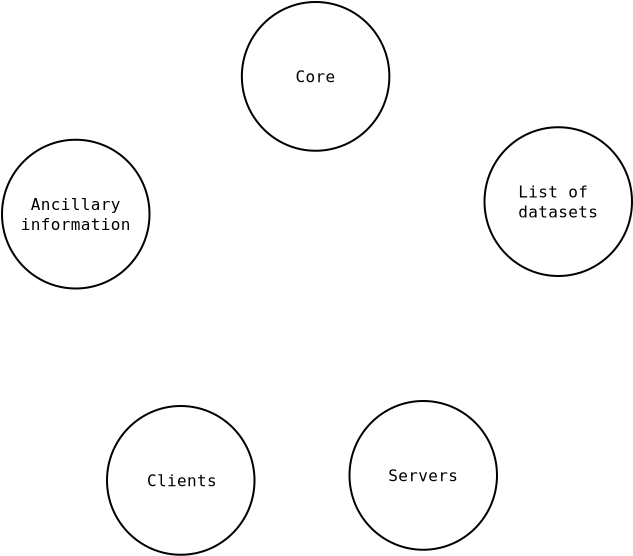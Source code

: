 <?xml version="1.0"?>
<diagram xmlns:dia="http://www.lysator.liu.se/~alla/dia/">
  <diagramdata>
    <attribute name="background">
      <color val="#ffffff"/>
    </attribute>
    <attribute name="paper">
      <composite type="paper">
        <attribute name="name">
          <string>#A4#</string>
        </attribute>
        <attribute name="tmargin">
          <real val="2.82"/>
        </attribute>
        <attribute name="bmargin">
          <real val="2.82"/>
        </attribute>
        <attribute name="lmargin">
          <real val="2.82"/>
        </attribute>
        <attribute name="rmargin">
          <real val="2.82"/>
        </attribute>
        <attribute name="is_portrait">
          <boolean val="true"/>
        </attribute>
        <attribute name="scaling">
          <real val="1"/>
        </attribute>
        <attribute name="fitto">
          <boolean val="false"/>
        </attribute>
      </composite>
    </attribute>
  </diagramdata>
  <layer name="Background" visible="true">
    <group>
      <object type="Standard - Ellipse" version="0" id="O0">
        <attribute name="obj_pos">
          <point val="13.069,23.7"/>
        </attribute>
        <attribute name="obj_bb">
          <rectangle val="13.019,23.65;20.494,31.188"/>
        </attribute>
        <attribute name="elem_corner">
          <point val="13.069,23.7"/>
        </attribute>
        <attribute name="elem_width">
          <real val="7.375"/>
        </attribute>
        <attribute name="elem_height">
          <real val="7.438"/>
        </attribute>
      </object>
      <object type="Standard - Text" version="0" id="O1">
        <attribute name="obj_pos">
          <point val="16.756,27.712"/>
        </attribute>
        <attribute name="obj_bb">
          <rectangle val="14.535,26.919;18.977,27.919"/>
        </attribute>
        <attribute name="text">
          <composite type="text">
            <attribute name="string">
              <string>#Clients#</string>
            </attribute>
            <attribute name="font">
              <font name="Courier"/>
            </attribute>
            <attribute name="height">
              <real val="1"/>
            </attribute>
            <attribute name="pos">
              <point val="16.756,27.712"/>
            </attribute>
            <attribute name="color">
              <color val="#000000"/>
            </attribute>
            <attribute name="alignment">
              <enum val="1"/>
            </attribute>
          </composite>
        </attribute>
      </object>
    </group>
    <group>
      <object type="Standard - Ellipse" version="0" id="O2">
        <attribute name="obj_pos">
          <point val="19.812,3.5"/>
        </attribute>
        <attribute name="obj_bb">
          <rectangle val="19.762,3.45;27.238,10.988"/>
        </attribute>
        <attribute name="elem_corner">
          <point val="19.812,3.5"/>
        </attribute>
        <attribute name="elem_width">
          <real val="7.375"/>
        </attribute>
        <attribute name="elem_height">
          <real val="7.438"/>
        </attribute>
      </object>
      <object type="Standard - Text" version="0" id="O3">
        <attribute name="obj_pos">
          <point val="23.5,7.512"/>
        </attribute>
        <attribute name="obj_bb">
          <rectangle val="22.188,6.719;24.812,7.719"/>
        </attribute>
        <attribute name="text">
          <composite type="text">
            <attribute name="string">
              <string>#Core#</string>
            </attribute>
            <attribute name="font">
              <font name="Courier"/>
            </attribute>
            <attribute name="height">
              <real val="1"/>
            </attribute>
            <attribute name="pos">
              <point val="23.5,7.512"/>
            </attribute>
            <attribute name="color">
              <color val="#000000"/>
            </attribute>
            <attribute name="alignment">
              <enum val="1"/>
            </attribute>
          </composite>
        </attribute>
      </object>
    </group>
    <group>
      <object type="Standard - Ellipse" version="0" id="O4">
        <attribute name="obj_pos">
          <point val="25.194,23.45"/>
        </attribute>
        <attribute name="obj_bb">
          <rectangle val="25.144,23.4;32.619,30.938"/>
        </attribute>
        <attribute name="elem_corner">
          <point val="25.194,23.45"/>
        </attribute>
        <attribute name="elem_width">
          <real val="7.375"/>
        </attribute>
        <attribute name="elem_height">
          <real val="7.438"/>
        </attribute>
      </object>
      <object type="Standard - Text" version="0" id="O5">
        <attribute name="obj_pos">
          <point val="28.881,27.462"/>
        </attribute>
        <attribute name="obj_bb">
          <rectangle val="26.66,26.669;31.102,27.669"/>
        </attribute>
        <attribute name="text">
          <composite type="text">
            <attribute name="string">
              <string>#Servers#</string>
            </attribute>
            <attribute name="font">
              <font name="Courier"/>
            </attribute>
            <attribute name="height">
              <real val="1"/>
            </attribute>
            <attribute name="pos">
              <point val="28.881,27.462"/>
            </attribute>
            <attribute name="color">
              <color val="#000000"/>
            </attribute>
            <attribute name="alignment">
              <enum val="1"/>
            </attribute>
          </composite>
        </attribute>
      </object>
    </group>
    <group>
      <object type="Standard - Ellipse" version="0" id="O6">
        <attribute name="obj_pos">
          <point val="31.944,9.762"/>
        </attribute>
        <attribute name="obj_bb">
          <rectangle val="31.894,9.713;39.369,17.25"/>
        </attribute>
        <attribute name="elem_corner">
          <point val="31.944,9.762"/>
        </attribute>
        <attribute name="elem_width">
          <real val="7.375"/>
        </attribute>
        <attribute name="elem_height">
          <real val="7.438"/>
        </attribute>
      </object>
      <object type="Standard - Text" version="0" id="O7">
        <attribute name="obj_pos">
          <point val="35.631,13.274"/>
        </attribute>
        <attribute name="obj_bb">
          <rectangle val="33.107,12.481;38.155,14.481"/>
        </attribute>
        <attribute name="text">
          <composite type="text">
            <attribute name="string">
              <string>#List of 
datasets#</string>
            </attribute>
            <attribute name="font">
              <font name="Courier"/>
            </attribute>
            <attribute name="height">
              <real val="1"/>
            </attribute>
            <attribute name="pos">
              <point val="35.631,13.274"/>
            </attribute>
            <attribute name="color">
              <color val="#000000"/>
            </attribute>
            <attribute name="alignment">
              <enum val="1"/>
            </attribute>
          </composite>
        </attribute>
      </object>
    </group>
    <group>
      <object type="Standard - Ellipse" version="0" id="O8">
        <attribute name="obj_pos">
          <point val="7.819,10.387"/>
        </attribute>
        <attribute name="obj_bb">
          <rectangle val="7.769,10.338;15.244,17.875"/>
        </attribute>
        <attribute name="elem_corner">
          <point val="7.819,10.387"/>
        </attribute>
        <attribute name="elem_width">
          <real val="7.375"/>
        </attribute>
        <attribute name="elem_height">
          <real val="7.438"/>
        </attribute>
      </object>
      <object type="Standard - Text" version="0" id="O9">
        <attribute name="obj_pos">
          <point val="11.506,13.899"/>
        </attribute>
        <attribute name="obj_bb">
          <rectangle val="8.073,13.106;14.939,15.106"/>
        </attribute>
        <attribute name="text">
          <composite type="text">
            <attribute name="string">
              <string>#Ancillary
information#</string>
            </attribute>
            <attribute name="font">
              <font name="Courier"/>
            </attribute>
            <attribute name="height">
              <real val="1"/>
            </attribute>
            <attribute name="pos">
              <point val="11.506,13.899"/>
            </attribute>
            <attribute name="color">
              <color val="#000000"/>
            </attribute>
            <attribute name="alignment">
              <enum val="1"/>
            </attribute>
          </composite>
        </attribute>
      </object>
    </group>
  </layer>
</diagram>
